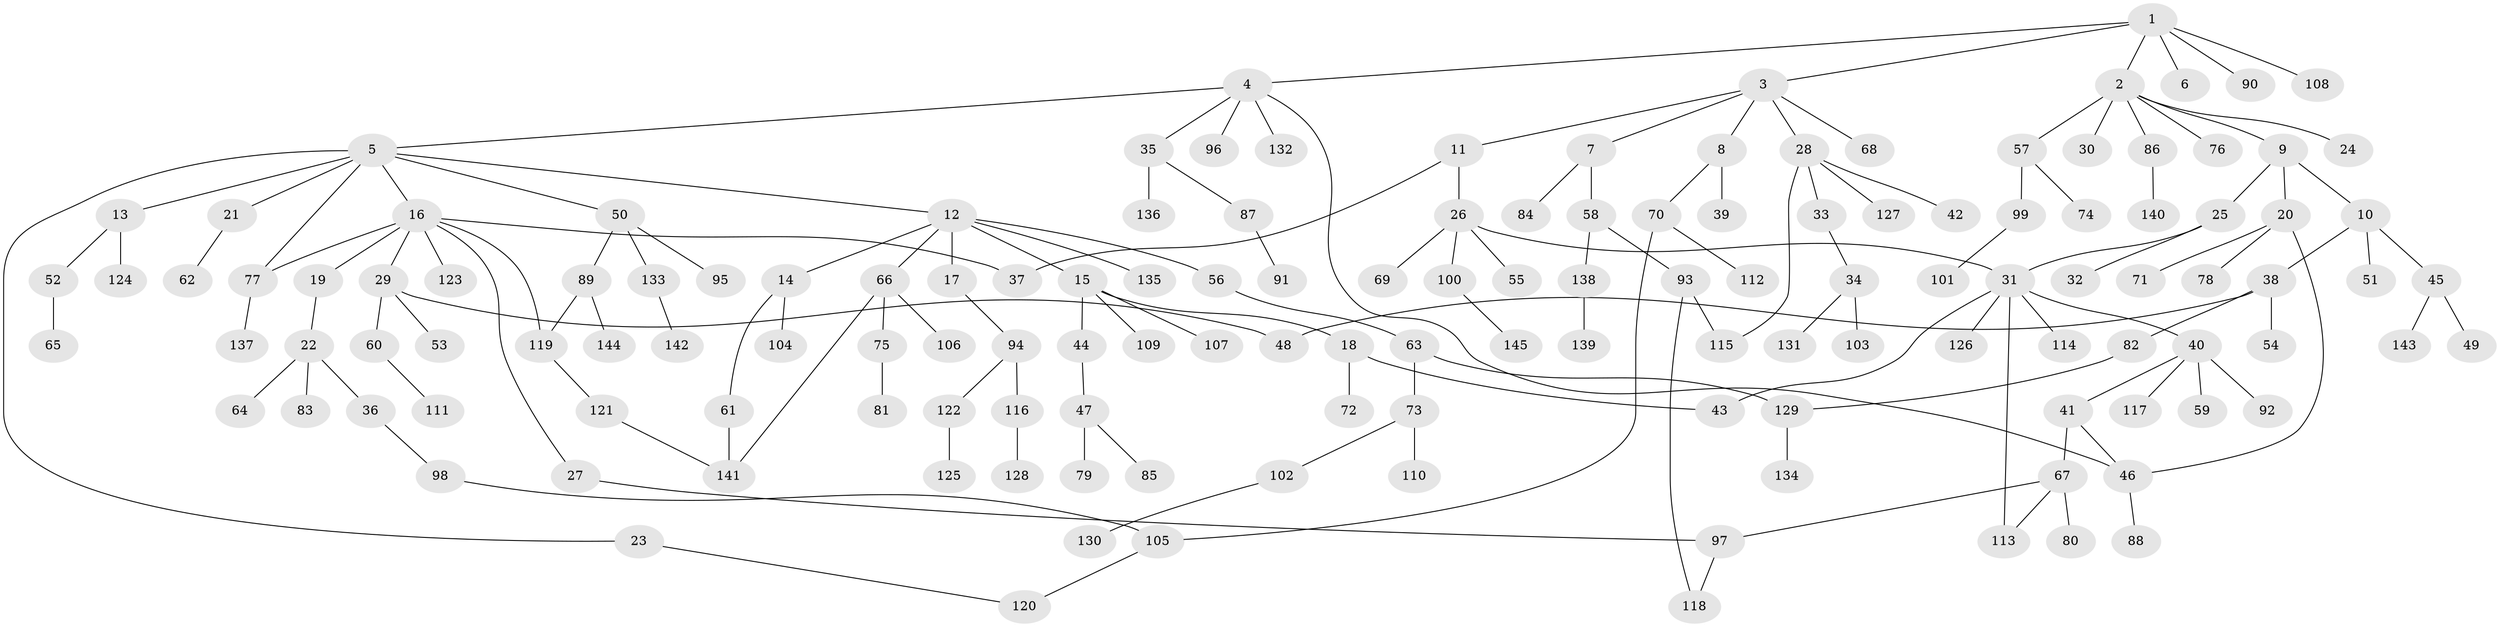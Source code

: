 // Generated by graph-tools (version 1.1) at 2025/34/03/09/25 02:34:26]
// undirected, 145 vertices, 161 edges
graph export_dot {
graph [start="1"]
  node [color=gray90,style=filled];
  1;
  2;
  3;
  4;
  5;
  6;
  7;
  8;
  9;
  10;
  11;
  12;
  13;
  14;
  15;
  16;
  17;
  18;
  19;
  20;
  21;
  22;
  23;
  24;
  25;
  26;
  27;
  28;
  29;
  30;
  31;
  32;
  33;
  34;
  35;
  36;
  37;
  38;
  39;
  40;
  41;
  42;
  43;
  44;
  45;
  46;
  47;
  48;
  49;
  50;
  51;
  52;
  53;
  54;
  55;
  56;
  57;
  58;
  59;
  60;
  61;
  62;
  63;
  64;
  65;
  66;
  67;
  68;
  69;
  70;
  71;
  72;
  73;
  74;
  75;
  76;
  77;
  78;
  79;
  80;
  81;
  82;
  83;
  84;
  85;
  86;
  87;
  88;
  89;
  90;
  91;
  92;
  93;
  94;
  95;
  96;
  97;
  98;
  99;
  100;
  101;
  102;
  103;
  104;
  105;
  106;
  107;
  108;
  109;
  110;
  111;
  112;
  113;
  114;
  115;
  116;
  117;
  118;
  119;
  120;
  121;
  122;
  123;
  124;
  125;
  126;
  127;
  128;
  129;
  130;
  131;
  132;
  133;
  134;
  135;
  136;
  137;
  138;
  139;
  140;
  141;
  142;
  143;
  144;
  145;
  1 -- 2;
  1 -- 3;
  1 -- 4;
  1 -- 6;
  1 -- 90;
  1 -- 108;
  2 -- 9;
  2 -- 24;
  2 -- 30;
  2 -- 57;
  2 -- 76;
  2 -- 86;
  3 -- 7;
  3 -- 8;
  3 -- 11;
  3 -- 28;
  3 -- 68;
  4 -- 5;
  4 -- 35;
  4 -- 46;
  4 -- 96;
  4 -- 132;
  5 -- 12;
  5 -- 13;
  5 -- 16;
  5 -- 21;
  5 -- 23;
  5 -- 50;
  5 -- 77;
  7 -- 58;
  7 -- 84;
  8 -- 39;
  8 -- 70;
  9 -- 10;
  9 -- 20;
  9 -- 25;
  10 -- 38;
  10 -- 45;
  10 -- 51;
  11 -- 26;
  11 -- 37;
  12 -- 14;
  12 -- 15;
  12 -- 17;
  12 -- 56;
  12 -- 66;
  12 -- 135;
  13 -- 52;
  13 -- 124;
  14 -- 61;
  14 -- 104;
  15 -- 18;
  15 -- 44;
  15 -- 107;
  15 -- 109;
  16 -- 19;
  16 -- 27;
  16 -- 29;
  16 -- 37;
  16 -- 123;
  16 -- 119;
  16 -- 77;
  17 -- 94;
  18 -- 43;
  18 -- 72;
  19 -- 22;
  20 -- 71;
  20 -- 78;
  20 -- 46;
  21 -- 62;
  22 -- 36;
  22 -- 64;
  22 -- 83;
  23 -- 120;
  25 -- 32;
  25 -- 31;
  26 -- 31;
  26 -- 55;
  26 -- 69;
  26 -- 100;
  27 -- 97;
  28 -- 33;
  28 -- 42;
  28 -- 115;
  28 -- 127;
  29 -- 53;
  29 -- 60;
  29 -- 48;
  31 -- 40;
  31 -- 113;
  31 -- 114;
  31 -- 126;
  31 -- 43;
  33 -- 34;
  34 -- 103;
  34 -- 131;
  35 -- 87;
  35 -- 136;
  36 -- 98;
  38 -- 48;
  38 -- 54;
  38 -- 82;
  40 -- 41;
  40 -- 59;
  40 -- 92;
  40 -- 117;
  41 -- 67;
  41 -- 46;
  44 -- 47;
  45 -- 49;
  45 -- 143;
  46 -- 88;
  47 -- 79;
  47 -- 85;
  50 -- 89;
  50 -- 95;
  50 -- 133;
  52 -- 65;
  56 -- 63;
  57 -- 74;
  57 -- 99;
  58 -- 93;
  58 -- 138;
  60 -- 111;
  61 -- 141;
  63 -- 73;
  63 -- 129;
  66 -- 75;
  66 -- 106;
  66 -- 141;
  67 -- 80;
  67 -- 113;
  67 -- 97;
  70 -- 105;
  70 -- 112;
  73 -- 102;
  73 -- 110;
  75 -- 81;
  77 -- 137;
  82 -- 129;
  86 -- 140;
  87 -- 91;
  89 -- 119;
  89 -- 144;
  93 -- 115;
  93 -- 118;
  94 -- 116;
  94 -- 122;
  97 -- 118;
  98 -- 105;
  99 -- 101;
  100 -- 145;
  102 -- 130;
  105 -- 120;
  116 -- 128;
  119 -- 121;
  121 -- 141;
  122 -- 125;
  129 -- 134;
  133 -- 142;
  138 -- 139;
}

